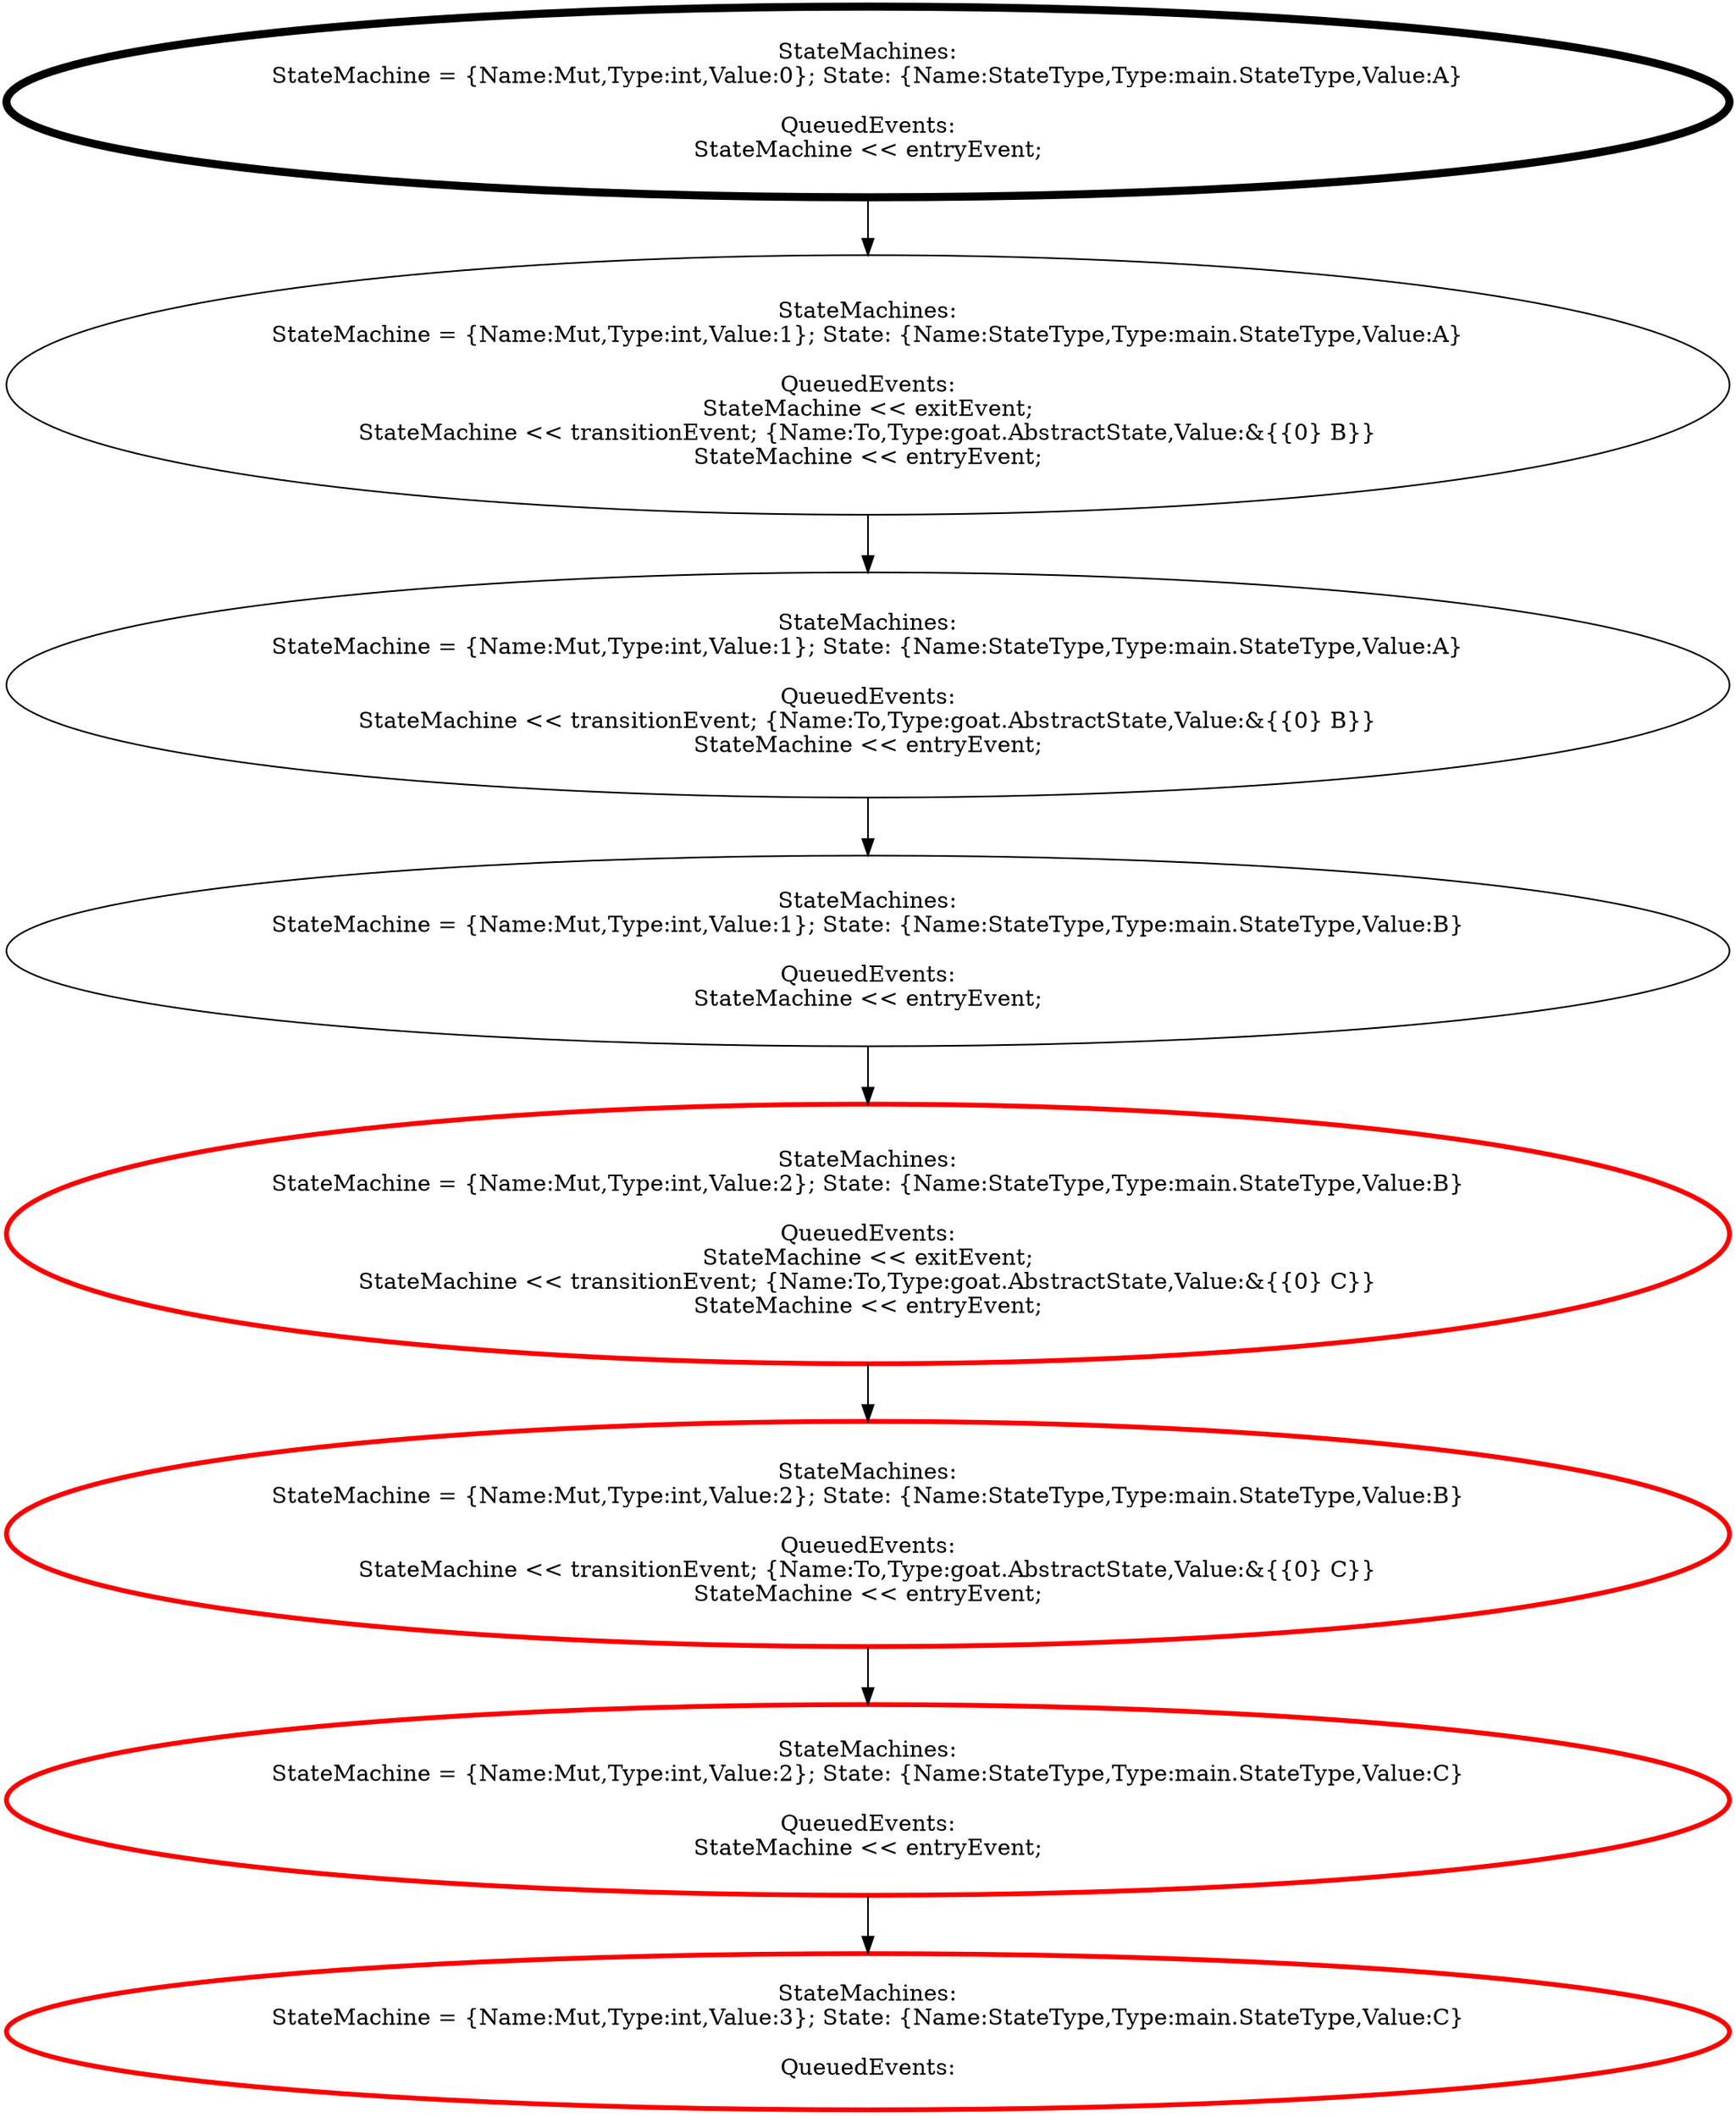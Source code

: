 digraph {
  857836209921096945 [ label="StateMachines:
StateMachine = {Name:Mut,Type:int,Value:2}; State: {Name:StateType,Type:main.StateType,Value:C}

QueuedEvents:
StateMachine << entryEvent;" ];
  857836209921096945 [ color=red, penwidth=3 ];
  1960329270333910849 [ label="StateMachines:
StateMachine = {Name:Mut,Type:int,Value:1}; State: {Name:StateType,Type:main.StateType,Value:B}

QueuedEvents:
StateMachine << entryEvent;" ];
  3987276887090901495 [ label="StateMachines:
StateMachine = {Name:Mut,Type:int,Value:2}; State: {Name:StateType,Type:main.StateType,Value:B}

QueuedEvents:
StateMachine << exitEvent;
StateMachine << transitionEvent; {Name:To,Type:goat.AbstractState,Value:&{{0} C}}
StateMachine << entryEvent;" ];
  3987276887090901495 [ color=red, penwidth=3 ];
  5277167961608379654 [ label="StateMachines:
StateMachine = {Name:Mut,Type:int,Value:1}; State: {Name:StateType,Type:main.StateType,Value:A}

QueuedEvents:
StateMachine << exitEvent;
StateMachine << transitionEvent; {Name:To,Type:goat.AbstractState,Value:&{{0} B}}
StateMachine << entryEvent;" ];
  12584546932387734379 [ label="StateMachines:
StateMachine = {Name:Mut,Type:int,Value:3}; State: {Name:StateType,Type:main.StateType,Value:C}

QueuedEvents:" ];
  12584546932387734379 [ color=red, penwidth=3 ];
  12694363019802379037 [ label="StateMachines:
StateMachine = {Name:Mut,Type:int,Value:0}; State: {Name:StateType,Type:main.StateType,Value:A}

QueuedEvents:
StateMachine << entryEvent;" ];
  12694363019802379037 [ penwidth=5 ];
  15725610466176215872 [ label="StateMachines:
StateMachine = {Name:Mut,Type:int,Value:2}; State: {Name:StateType,Type:main.StateType,Value:B}

QueuedEvents:
StateMachine << transitionEvent; {Name:To,Type:goat.AbstractState,Value:&{{0} C}}
StateMachine << entryEvent;" ];
  15725610466176215872 [ color=red, penwidth=3 ];
  15781793150171186101 [ label="StateMachines:
StateMachine = {Name:Mut,Type:int,Value:1}; State: {Name:StateType,Type:main.StateType,Value:A}

QueuedEvents:
StateMachine << transitionEvent; {Name:To,Type:goat.AbstractState,Value:&{{0} B}}
StateMachine << entryEvent;" ];
  857836209921096945 -> 12584546932387734379;
  1960329270333910849 -> 3987276887090901495;
  3987276887090901495 -> 15725610466176215872;
  5277167961608379654 -> 15781793150171186101;
  12694363019802379037 -> 5277167961608379654;
  15725610466176215872 -> 857836209921096945;
  15781793150171186101 -> 1960329270333910849;
}
